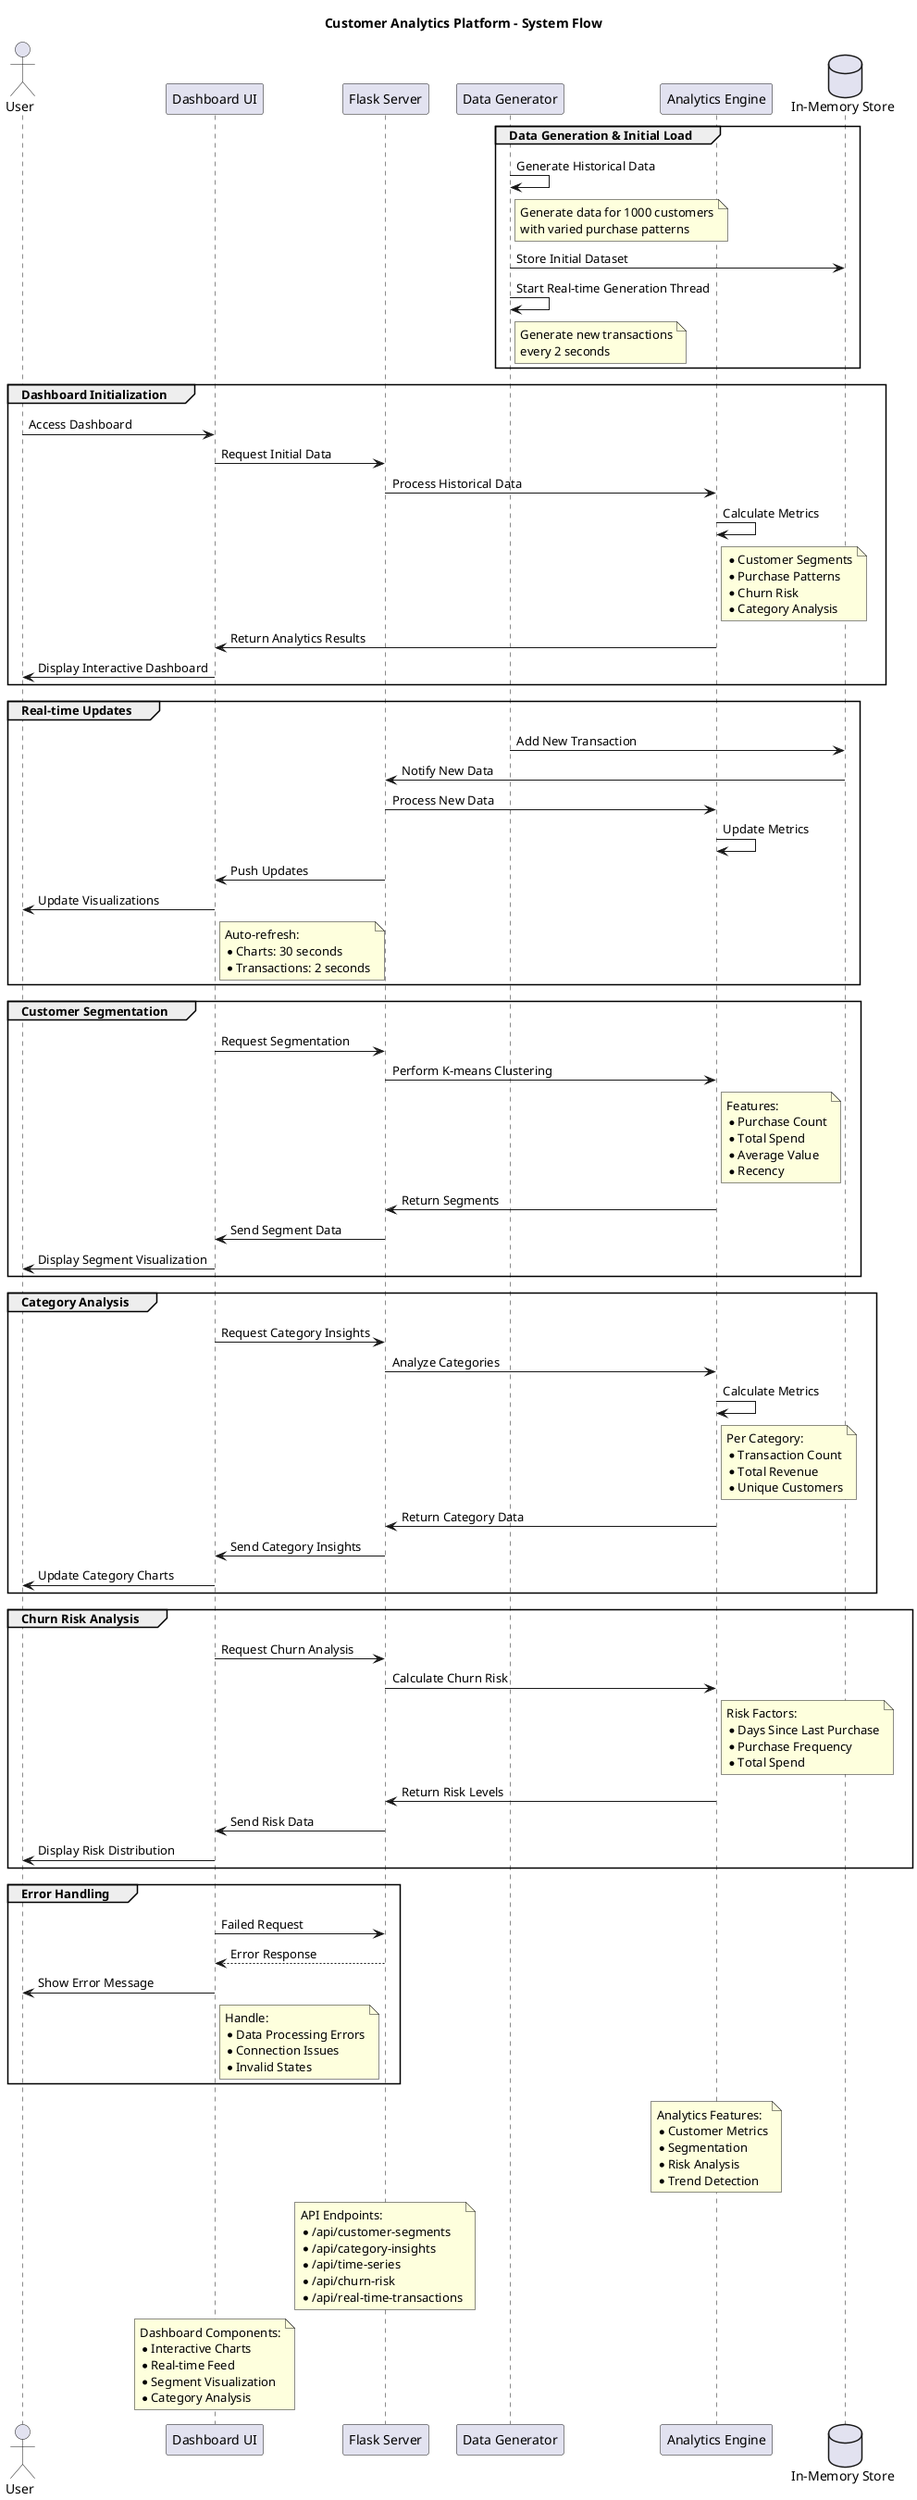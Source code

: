 @startuml
!pragma teoz true
skinparam ParticipantPadding 10
skinparam BoxPadding 10
skinparam nodesep 20
skinparam ranksep 20

actor User
participant "Dashboard UI" as UI
participant "Flask Server" as Server
participant "Data Generator" as Generator
participant "Analytics Engine" as Analytics
database "In-Memory Store" as Store

title Customer Analytics Platform - System Flow

group Data Generation & Initial Load
Generator -> Generator: Generate Historical Data
note right of Generator: Generate data for 1000 customers\nwith varied purchase patterns
Generator -> Store: Store Initial Dataset
Generator -> Generator: Start Real-time Generation Thread
note right of Generator: Generate new transactions\nevery 2 seconds
end group

group Dashboard Initialization
User -> UI: Access Dashboard
UI -> Server: Request Initial Data
Server -> Analytics: Process Historical Data
Analytics -> Analytics: Calculate Metrics
note right of Analytics: * Customer Segments\n* Purchase Patterns\n* Churn Risk\n* Category Analysis
Analytics -> UI: Return Analytics Results
UI -> User: Display Interactive Dashboard
end group

group Real-time Updates
Generator -> Store: Add New Transaction
Store -> Server: Notify New Data
Server -> Analytics: Process New Data
Analytics -> Analytics: Update Metrics
Server -> UI: Push Updates
UI -> User: Update Visualizations
note right of UI: Auto-refresh:\n* Charts: 30 seconds\n* Transactions: 2 seconds
end group

group Customer Segmentation
UI -> Server: Request Segmentation
Server -> Analytics: Perform K-means Clustering
note right of Analytics: Features:\n* Purchase Count\n* Total Spend\n* Average Value\n* Recency
Analytics -> Server: Return Segments
Server -> UI: Send Segment Data
UI -> User: Display Segment Visualization
end group

group Category Analysis
UI -> Server: Request Category Insights
Server -> Analytics: Analyze Categories
Analytics -> Analytics: Calculate Metrics
note right of Analytics: Per Category:\n* Transaction Count\n* Total Revenue\n* Unique Customers
Analytics -> Server: Return Category Data
Server -> UI: Send Category Insights
UI -> User: Update Category Charts
end group

group Churn Risk Analysis
UI -> Server: Request Churn Analysis
Server -> Analytics: Calculate Churn Risk
note right of Analytics: Risk Factors:\n* Days Since Last Purchase\n* Purchase Frequency\n* Total Spend
Analytics -> Server: Return Risk Levels
Server -> UI: Send Risk Data
UI -> User: Display Risk Distribution
end group

group Error Handling
UI -> Server: Failed Request
Server --> UI: Error Response
UI -> User: Show Error Message
note right of UI: Handle:\n* Data Processing Errors\n* Connection Issues\n* Invalid States
end group

note over Analytics: Analytics Features:\n* Customer Metrics\n* Segmentation\n* Risk Analysis\n* Trend Detection

note over Server: API Endpoints:\n* /api/customer-segments\n* /api/category-insights\n* /api/time-series\n* /api/churn-risk\n* /api/real-time-transactions

note over UI: Dashboard Components:\n* Interactive Charts\n* Real-time Feed\n* Segment Visualization\n* Category Analysis
@enduml
